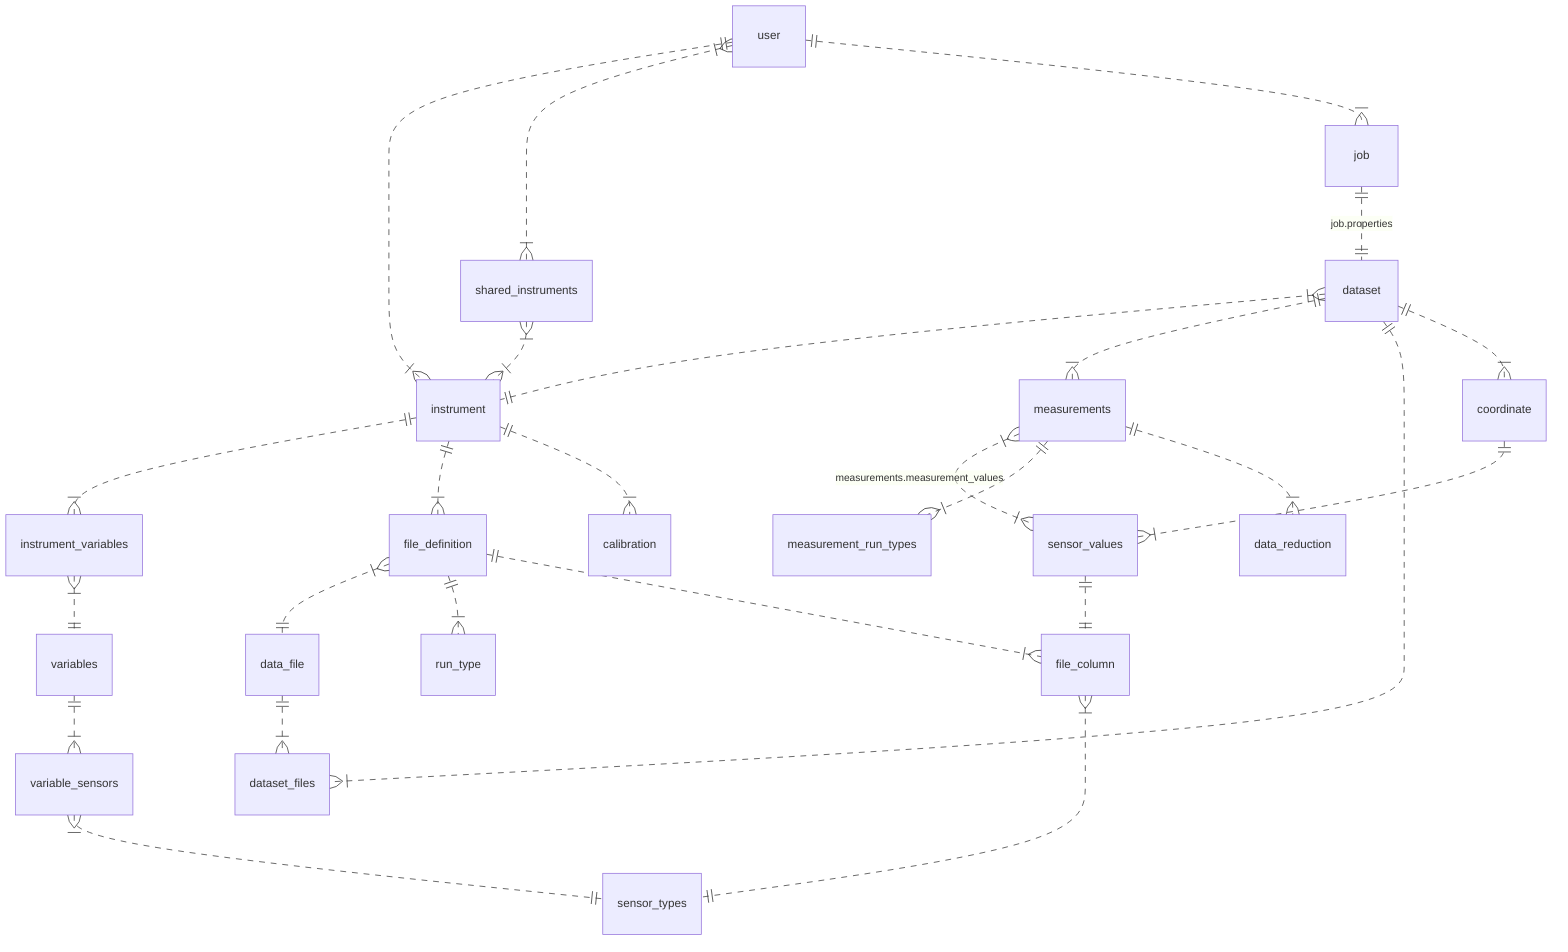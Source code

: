 erDiagram
  instrument ||..|{ instrument_variables : ""
  instrument_variables }|..|| variables : ""
  instrument ||..|{ file_definition : ""

  dataset }|..|| instrument : ""
  dataset ||..|{ measurements : ""

  dataset ||..|{ dataset_files : ""
  data_file ||..|{ dataset_files : ""

  variables ||..|{ variable_sensors : ""
  variable_sensors }|..|| sensor_types : ""

  user ||..|{ instrument : ""
  user }|..|{ shared_instruments : ""
  shared_instruments }|..|{ instrument : ""

  instrument ||..|{ calibration : ""

  file_definition }|..|| data_file : ""
  file_definition ||..|{ run_type : ""
  file_definition ||..|{ file_column : ""

  file_column }|..|| sensor_types : ""
    
  dataset ||..|{ coordinate : ""
  coordinate ||..|{ sensor_values : ""

  sensor_values ||..|| file_column : ""

  measurements }|..|{ sensor_values : "measurements.measurement_values"
  measurements ||..|{ measurement_run_types : ""

  measurements ||..|{ data_reduction : ""

  user ||..|{ job : ""
  job ||..|| dataset : "job.properties"